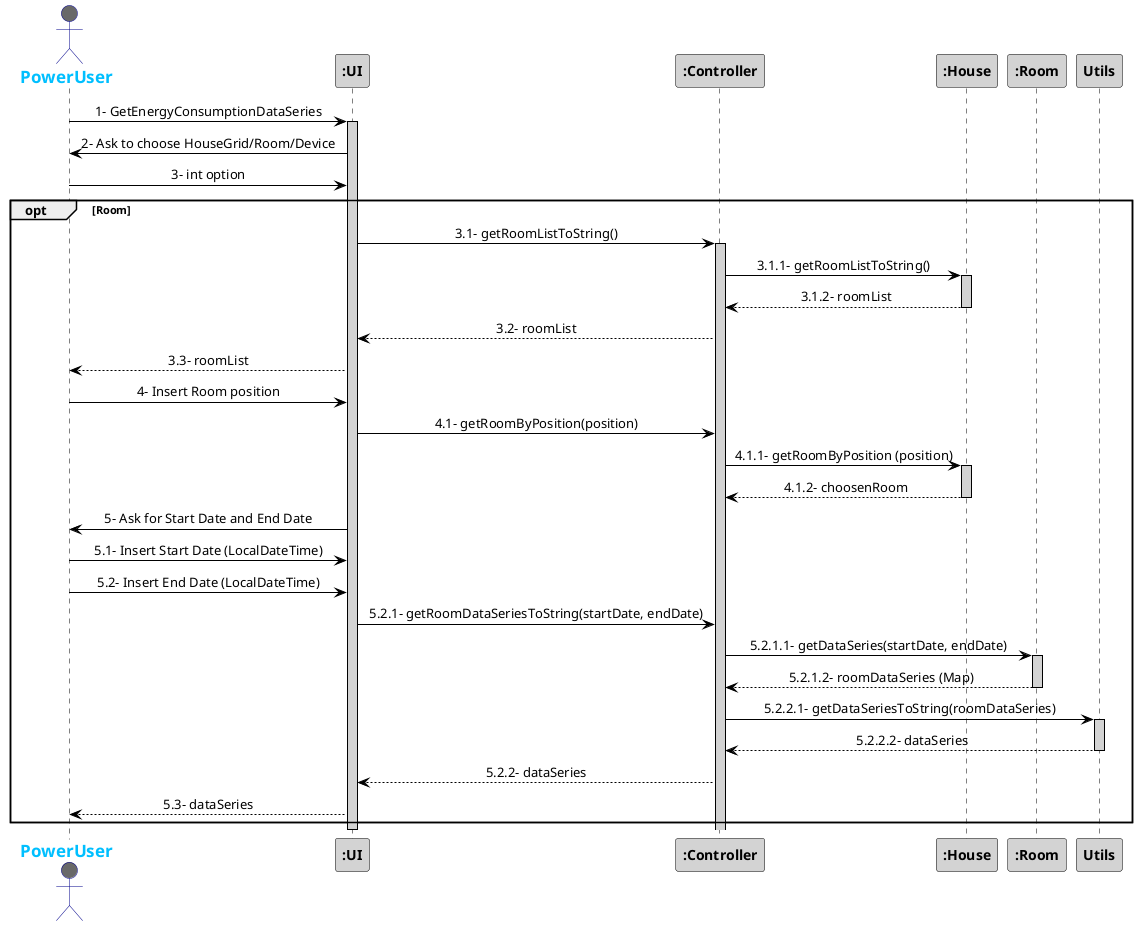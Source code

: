@startuml
skinparam sequenceMessageAlign center
skinparam sequence {
	ArrowColor Black
	ActorBorderColor DarkBlue
	LifeLineBorderColor black
	LifeLineBackgroundColor LightGrey

	ParticipantBorderColor Black
	ParticipantBackgroundColor LightGrey
	ParticipantFontStyle Bold

	ActorBackgroundColor DimGrey
	ActorFontColor DeepSkyBlue
	ActorFontStyle Bold
	ActorFontSize 17
	ActorFontName Aapex
}

actor PowerUser
PowerUser -> ":UI": 1- GetEnergyConsumptionDataSeries
activate ":UI"
PowerUser <- ":UI": 2- Ask to choose HouseGrid/Room/Device
PowerUser -> ":UI": 3- int option
opt Room
":UI" -> ":Controller": 3.1- getRoomListToString()
activate ":Controller"
":Controller" -> ":House": 3.1.1- getRoomListToString()
activate ":House"
":Controller" <-- ":House": 3.1.2- roomList
deactivate ":House"
":UI" <-- ":Controller": 3.2- roomList
PowerUser <-- ":UI": 3.3- roomList

PowerUser -> ":UI": 4- Insert Room position
":UI" -> ":Controller": 4.1- getRoomByPosition(position)
":Controller" -> ":House": 4.1.1- getRoomByPosition (position)
activate ":House"
":Controller" <-- ":House": 4.1.2- choosenRoom
deactivate ":House"

PowerUser <- ":UI": 5- Ask for Start Date and End Date

PowerUser -> ":UI": 5.1- Insert Start Date (LocalDateTime)
PowerUser -> ":UI": 5.2- Insert End Date (LocalDateTime)
":UI" -> ":Controller": 5.2.1- getRoomDataSeriesToString(startDate, endDate)
":Controller" -> ":Room": 5.2.1.1- getDataSeries(startDate, endDate)
activate ":Room"
":Controller" <-- ":Room": 5.2.1.2- roomDataSeries (Map)
deactivate ":Room"
":Controller" -> "Utils": 5.2.2.1- getDataSeriesToString(roomDataSeries)
activate Utils
"Utils"-->":Controller": 5.2.2.2- dataSeries
deactivate Utils
":Controller" --> ":UI": 5.2.2- dataSeries
PowerUser <-- ":UI": 5.3- dataSeries
end
deactivate ":UI"

@enduml